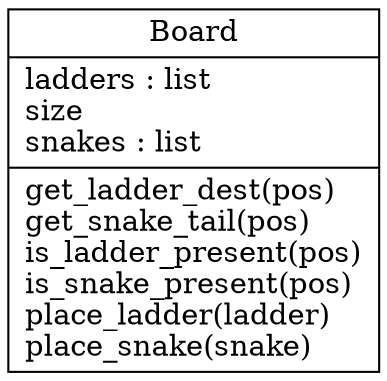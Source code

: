 digraph "classes" {
rankdir=BT
charset="utf-8"
"board.Board" [color="black", fontcolor="black", label="{Board|ladders : list\lsize\lsnakes : list\l|get_ladder_dest(pos)\lget_snake_tail(pos)\lis_ladder_present(pos)\lis_snake_present(pos)\lplace_ladder(ladder)\lplace_snake(snake)\l}", shape="record", style="solid"];
}
